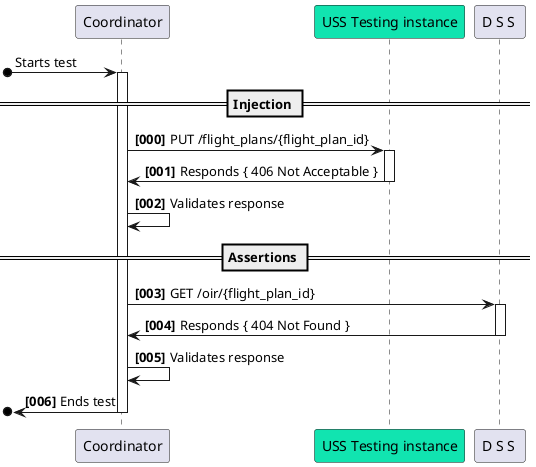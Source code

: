 @startuml "tc-oir-02"

participant "Coordinator" as dir
participant "USS Testing instance" as uss #11E4B0
participant "D S S " as dss


[o-> dir: Starts test
activate dir

autonumber 0 1 "<b>[000]"

== Injection ==

dir -> uss: PUT /flight_plans/{flight_plan_id}
activate uss
uss -> dir: Responds { 406 Not Acceptable }
deactivate uss
dir -> dir: Validates response

== Assertions ==

dir -> dss: GET /oir/{flight_plan_id}
activate dss
dss -> dir: Responds { 404 Not Found }
deactivate dss
dir -> dir: Validates response


[o<-dir: Ends test
deactivate dir



@enduml